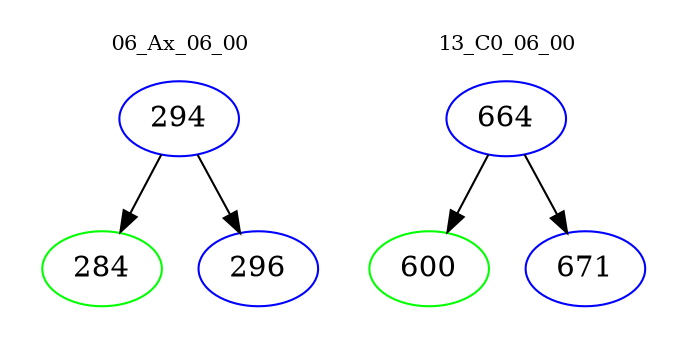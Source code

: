 digraph{
subgraph cluster_0 {
color = white
label = "06_Ax_06_00";
fontsize=10;
T0_294 [label="294", color="blue"]
T0_294 -> T0_284 [color="black"]
T0_284 [label="284", color="green"]
T0_294 -> T0_296 [color="black"]
T0_296 [label="296", color="blue"]
}
subgraph cluster_1 {
color = white
label = "13_C0_06_00";
fontsize=10;
T1_664 [label="664", color="blue"]
T1_664 -> T1_600 [color="black"]
T1_600 [label="600", color="green"]
T1_664 -> T1_671 [color="black"]
T1_671 [label="671", color="blue"]
}
}
